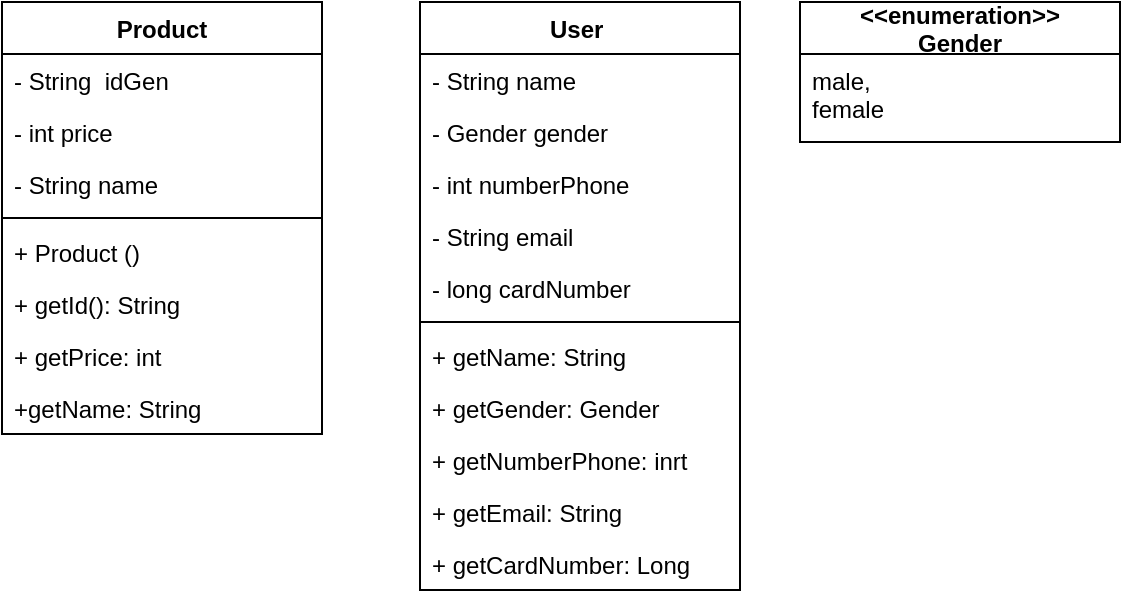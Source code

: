 <mxfile version="20.8.5" type="device"><diagram id="dZuxcjIuFa0xDQR2T8Gv" name="Страница 1"><mxGraphModel dx="867" dy="508" grid="1" gridSize="10" guides="0" tooltips="1" connect="1" arrows="1" fold="1" page="1" pageScale="1" pageWidth="827" pageHeight="1169" math="0" shadow="0"><root><mxCell id="0"/><mxCell id="1" parent="0"/><mxCell id="eRBNYgqadwL9loAnBMTg-1" value="Product" style="swimlane;fontStyle=1;align=center;verticalAlign=top;childLayout=stackLayout;horizontal=1;startSize=26;horizontalStack=0;resizeParent=1;resizeParentMax=0;resizeLast=0;collapsible=1;marginBottom=0;" vertex="1" parent="1"><mxGeometry x="341" y="250" width="160" height="216" as="geometry"/></mxCell><mxCell id="eRBNYgqadwL9loAnBMTg-2" value="- String  idGen" style="text;strokeColor=none;fillColor=none;align=left;verticalAlign=top;spacingLeft=4;spacingRight=4;overflow=hidden;rotatable=0;points=[[0,0.5],[1,0.5]];portConstraint=eastwest;" vertex="1" parent="eRBNYgqadwL9loAnBMTg-1"><mxGeometry y="26" width="160" height="26" as="geometry"/></mxCell><mxCell id="eRBNYgqadwL9loAnBMTg-5" value="- int price " style="text;strokeColor=none;fillColor=none;align=left;verticalAlign=top;spacingLeft=4;spacingRight=4;overflow=hidden;rotatable=0;points=[[0,0.5],[1,0.5]];portConstraint=eastwest;" vertex="1" parent="eRBNYgqadwL9loAnBMTg-1"><mxGeometry y="52" width="160" height="26" as="geometry"/></mxCell><mxCell id="eRBNYgqadwL9loAnBMTg-8" value="- String name" style="text;strokeColor=none;fillColor=none;align=left;verticalAlign=top;spacingLeft=4;spacingRight=4;overflow=hidden;rotatable=0;points=[[0,0.5],[1,0.5]];portConstraint=eastwest;" vertex="1" parent="eRBNYgqadwL9loAnBMTg-1"><mxGeometry y="78" width="160" height="26" as="geometry"/></mxCell><mxCell id="eRBNYgqadwL9loAnBMTg-3" value="" style="line;strokeWidth=1;fillColor=none;align=left;verticalAlign=middle;spacingTop=-1;spacingLeft=3;spacingRight=3;rotatable=0;labelPosition=right;points=[];portConstraint=eastwest;strokeColor=inherit;" vertex="1" parent="eRBNYgqadwL9loAnBMTg-1"><mxGeometry y="104" width="160" height="8" as="geometry"/></mxCell><mxCell id="eRBNYgqadwL9loAnBMTg-4" value="+ Product ()&#10; " style="text;strokeColor=none;fillColor=none;align=left;verticalAlign=top;spacingLeft=4;spacingRight=4;overflow=hidden;rotatable=0;points=[[0,0.5],[1,0.5]];portConstraint=eastwest;" vertex="1" parent="eRBNYgqadwL9loAnBMTg-1"><mxGeometry y="112" width="160" height="26" as="geometry"/></mxCell><mxCell id="eRBNYgqadwL9loAnBMTg-7" value="+ getId(): String  " style="text;strokeColor=none;fillColor=none;align=left;verticalAlign=top;spacingLeft=4;spacingRight=4;overflow=hidden;rotatable=0;points=[[0,0.5],[1,0.5]];portConstraint=eastwest;" vertex="1" parent="eRBNYgqadwL9loAnBMTg-1"><mxGeometry y="138" width="160" height="26" as="geometry"/></mxCell><mxCell id="eRBNYgqadwL9loAnBMTg-6" value="+ getPrice: int  " style="text;strokeColor=none;fillColor=none;align=left;verticalAlign=top;spacingLeft=4;spacingRight=4;overflow=hidden;rotatable=0;points=[[0,0.5],[1,0.5]];portConstraint=eastwest;" vertex="1" parent="eRBNYgqadwL9loAnBMTg-1"><mxGeometry y="164" width="160" height="26" as="geometry"/></mxCell><mxCell id="eRBNYgqadwL9loAnBMTg-9" value="+getName: String " style="text;strokeColor=none;fillColor=none;align=left;verticalAlign=top;spacingLeft=4;spacingRight=4;overflow=hidden;rotatable=0;points=[[0,0.5],[1,0.5]];portConstraint=eastwest;" vertex="1" parent="eRBNYgqadwL9loAnBMTg-1"><mxGeometry y="190" width="160" height="26" as="geometry"/></mxCell><mxCell id="eRBNYgqadwL9loAnBMTg-10" value="User " style="swimlane;fontStyle=1;align=center;verticalAlign=top;childLayout=stackLayout;horizontal=1;startSize=26;horizontalStack=0;resizeParent=1;resizeParentMax=0;resizeLast=0;collapsible=1;marginBottom=0;" vertex="1" parent="1"><mxGeometry x="550" y="250" width="160" height="294" as="geometry"/></mxCell><mxCell id="eRBNYgqadwL9loAnBMTg-11" value="- String name" style="text;strokeColor=none;fillColor=none;align=left;verticalAlign=top;spacingLeft=4;spacingRight=4;overflow=hidden;rotatable=0;points=[[0,0.5],[1,0.5]];portConstraint=eastwest;" vertex="1" parent="eRBNYgqadwL9loAnBMTg-10"><mxGeometry y="26" width="160" height="26" as="geometry"/></mxCell><mxCell id="eRBNYgqadwL9loAnBMTg-18" value="- Gender gender  " style="text;strokeColor=none;fillColor=none;align=left;verticalAlign=top;spacingLeft=4;spacingRight=4;overflow=hidden;rotatable=0;points=[[0,0.5],[1,0.5]];portConstraint=eastwest;" vertex="1" parent="eRBNYgqadwL9loAnBMTg-10"><mxGeometry y="52" width="160" height="26" as="geometry"/></mxCell><mxCell id="eRBNYgqadwL9loAnBMTg-16" value="- int numberPhone" style="text;strokeColor=none;fillColor=none;align=left;verticalAlign=top;spacingLeft=4;spacingRight=4;overflow=hidden;rotatable=0;points=[[0,0.5],[1,0.5]];portConstraint=eastwest;" vertex="1" parent="eRBNYgqadwL9loAnBMTg-10"><mxGeometry y="78" width="160" height="26" as="geometry"/></mxCell><mxCell id="eRBNYgqadwL9loAnBMTg-15" value="- String email" style="text;strokeColor=none;fillColor=none;align=left;verticalAlign=top;spacingLeft=4;spacingRight=4;overflow=hidden;rotatable=0;points=[[0,0.5],[1,0.5]];portConstraint=eastwest;" vertex="1" parent="eRBNYgqadwL9loAnBMTg-10"><mxGeometry y="104" width="160" height="26" as="geometry"/></mxCell><mxCell id="eRBNYgqadwL9loAnBMTg-14" value="- long cardNumber" style="text;strokeColor=none;fillColor=none;align=left;verticalAlign=top;spacingLeft=4;spacingRight=4;overflow=hidden;rotatable=0;points=[[0,0.5],[1,0.5]];portConstraint=eastwest;" vertex="1" parent="eRBNYgqadwL9loAnBMTg-10"><mxGeometry y="130" width="160" height="26" as="geometry"/></mxCell><mxCell id="eRBNYgqadwL9loAnBMTg-12" value="" style="line;strokeWidth=1;fillColor=none;align=left;verticalAlign=middle;spacingTop=-1;spacingLeft=3;spacingRight=3;rotatable=0;labelPosition=right;points=[];portConstraint=eastwest;strokeColor=inherit;" vertex="1" parent="eRBNYgqadwL9loAnBMTg-10"><mxGeometry y="156" width="160" height="8" as="geometry"/></mxCell><mxCell id="eRBNYgqadwL9loAnBMTg-13" value="+ getName: String " style="text;strokeColor=none;fillColor=none;align=left;verticalAlign=top;spacingLeft=4;spacingRight=4;overflow=hidden;rotatable=0;points=[[0,0.5],[1,0.5]];portConstraint=eastwest;" vertex="1" parent="eRBNYgqadwL9loAnBMTg-10"><mxGeometry y="164" width="160" height="26" as="geometry"/></mxCell><mxCell id="eRBNYgqadwL9loAnBMTg-29" value="+ getGender: Gender" style="text;strokeColor=none;fillColor=none;align=left;verticalAlign=top;spacingLeft=4;spacingRight=4;overflow=hidden;rotatable=0;points=[[0,0.5],[1,0.5]];portConstraint=eastwest;" vertex="1" parent="eRBNYgqadwL9loAnBMTg-10"><mxGeometry y="190" width="160" height="26" as="geometry"/></mxCell><mxCell id="eRBNYgqadwL9loAnBMTg-28" value="+ getNumberPhone: inrt" style="text;strokeColor=none;fillColor=none;align=left;verticalAlign=top;spacingLeft=4;spacingRight=4;overflow=hidden;rotatable=0;points=[[0,0.5],[1,0.5]];portConstraint=eastwest;" vertex="1" parent="eRBNYgqadwL9loAnBMTg-10"><mxGeometry y="216" width="160" height="26" as="geometry"/></mxCell><mxCell id="eRBNYgqadwL9loAnBMTg-27" value="+ getEmail: String" style="text;strokeColor=none;fillColor=none;align=left;verticalAlign=top;spacingLeft=4;spacingRight=4;overflow=hidden;rotatable=0;points=[[0,0.5],[1,0.5]];portConstraint=eastwest;" vertex="1" parent="eRBNYgqadwL9loAnBMTg-10"><mxGeometry y="242" width="160" height="26" as="geometry"/></mxCell><mxCell id="eRBNYgqadwL9loAnBMTg-26" value="+ getCardNumber: Long" style="text;strokeColor=none;fillColor=none;align=left;verticalAlign=top;spacingLeft=4;spacingRight=4;overflow=hidden;rotatable=0;points=[[0,0.5],[1,0.5]];portConstraint=eastwest;" vertex="1" parent="eRBNYgqadwL9loAnBMTg-10"><mxGeometry y="268" width="160" height="26" as="geometry"/></mxCell><mxCell id="eRBNYgqadwL9loAnBMTg-19" value="&lt;&lt;enumeration&gt;&gt;&#10;Gender" style="swimlane;fontStyle=1;align=center;verticalAlign=middle;childLayout=stackLayout;horizontal=1;startSize=26;horizontalStack=0;resizeParent=1;resizeParentMax=0;resizeLast=0;collapsible=1;marginBottom=0;" vertex="1" parent="1"><mxGeometry x="740" y="250" width="160" height="70" as="geometry"/></mxCell><mxCell id="eRBNYgqadwL9loAnBMTg-20" value="male,&#10;female" style="text;strokeColor=none;fillColor=none;align=left;verticalAlign=top;spacingLeft=4;spacingRight=4;overflow=hidden;rotatable=0;points=[[0,0.5],[1,0.5]];portConstraint=eastwest;" vertex="1" parent="eRBNYgqadwL9loAnBMTg-19"><mxGeometry y="26" width="160" height="44" as="geometry"/></mxCell></root></mxGraphModel></diagram></mxfile>